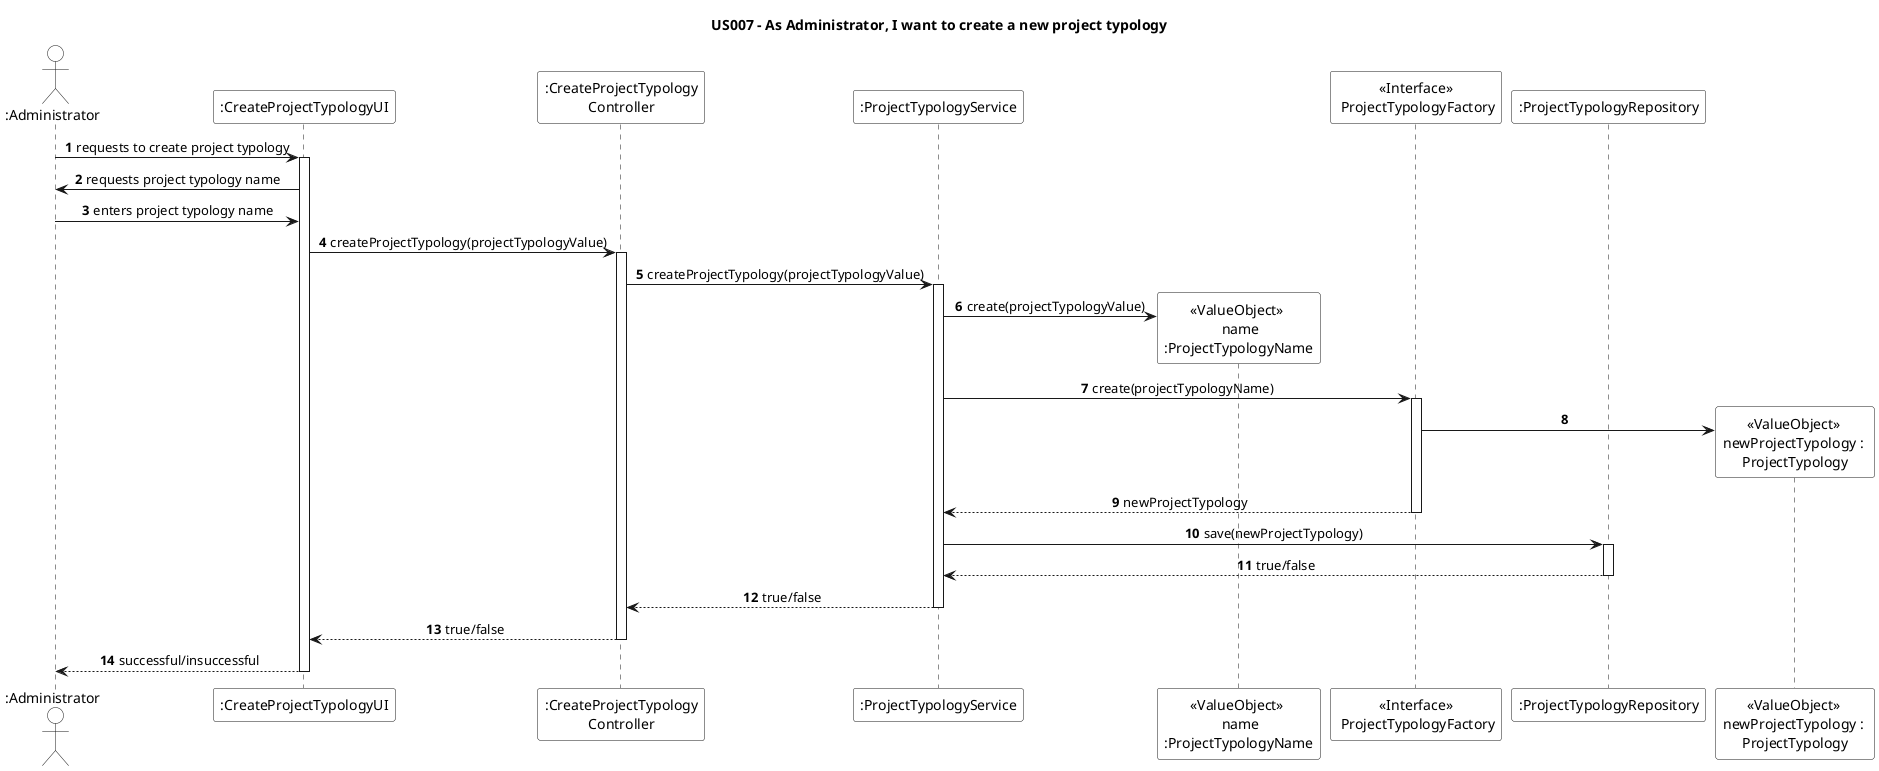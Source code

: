 @startuml

skinparam sequenceMessageAlign center
autonumber

title US007 - As Administrator, I want to create a new project typology

actor ":Administrator" as Administrator #white
participant ":CreateProjectTypologyUI" as UI #white
participant ":CreateProjectTypology\nController" as Controller #white
participant ":ProjectTypologyService" as Service #white
participant "<<ValueObject>> \n name\n:ProjectTypologyName" as ProjectTypologyName #white
participant "<<Interface>>\n ProjectTypologyFactory" as ProjectTypologyFactory #white
participant ":ProjectTypologyRepository" as Repository #white
participant "<<ValueObject>> \nnewProjectTypology : \nProjectTypology" as newProjectTypology #white


Administrator -> UI++: requests to create project typology

    UI -> Administrator : requests project typology name

    Administrator -> UI : enters project typology name

    UI -> Controller++: createProjectTypology(projectTypologyValue)
    Controller -> Service++: createProjectTypology(projectTypologyValue)

        create ProjectTypologyName
        Service -> ProjectTypologyName: create(projectTypologyValue)

    Service -> ProjectTypologyFactory++ : create(projectTypologyName)

        create newProjectTypology
        ProjectTypologyFactory -> newProjectTypology
        return newProjectTypology

        Service -> Repository++: save(newProjectTypology)
        return true/false

        return true/false
        return true/false
        return successful/insuccessful



@enduml
